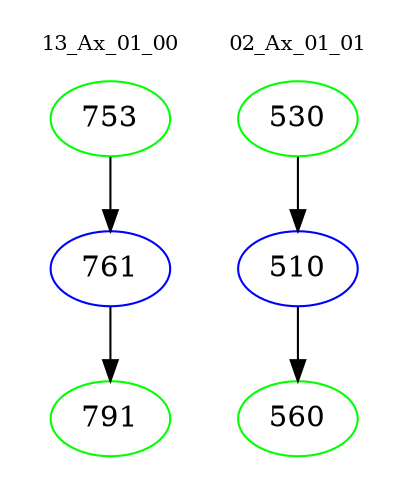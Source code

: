 digraph{
subgraph cluster_0 {
color = white
label = "13_Ax_01_00";
fontsize=10;
T0_753 [label="753", color="green"]
T0_753 -> T0_761 [color="black"]
T0_761 [label="761", color="blue"]
T0_761 -> T0_791 [color="black"]
T0_791 [label="791", color="green"]
}
subgraph cluster_1 {
color = white
label = "02_Ax_01_01";
fontsize=10;
T1_530 [label="530", color="green"]
T1_530 -> T1_510 [color="black"]
T1_510 [label="510", color="blue"]
T1_510 -> T1_560 [color="black"]
T1_560 [label="560", color="green"]
}
}
